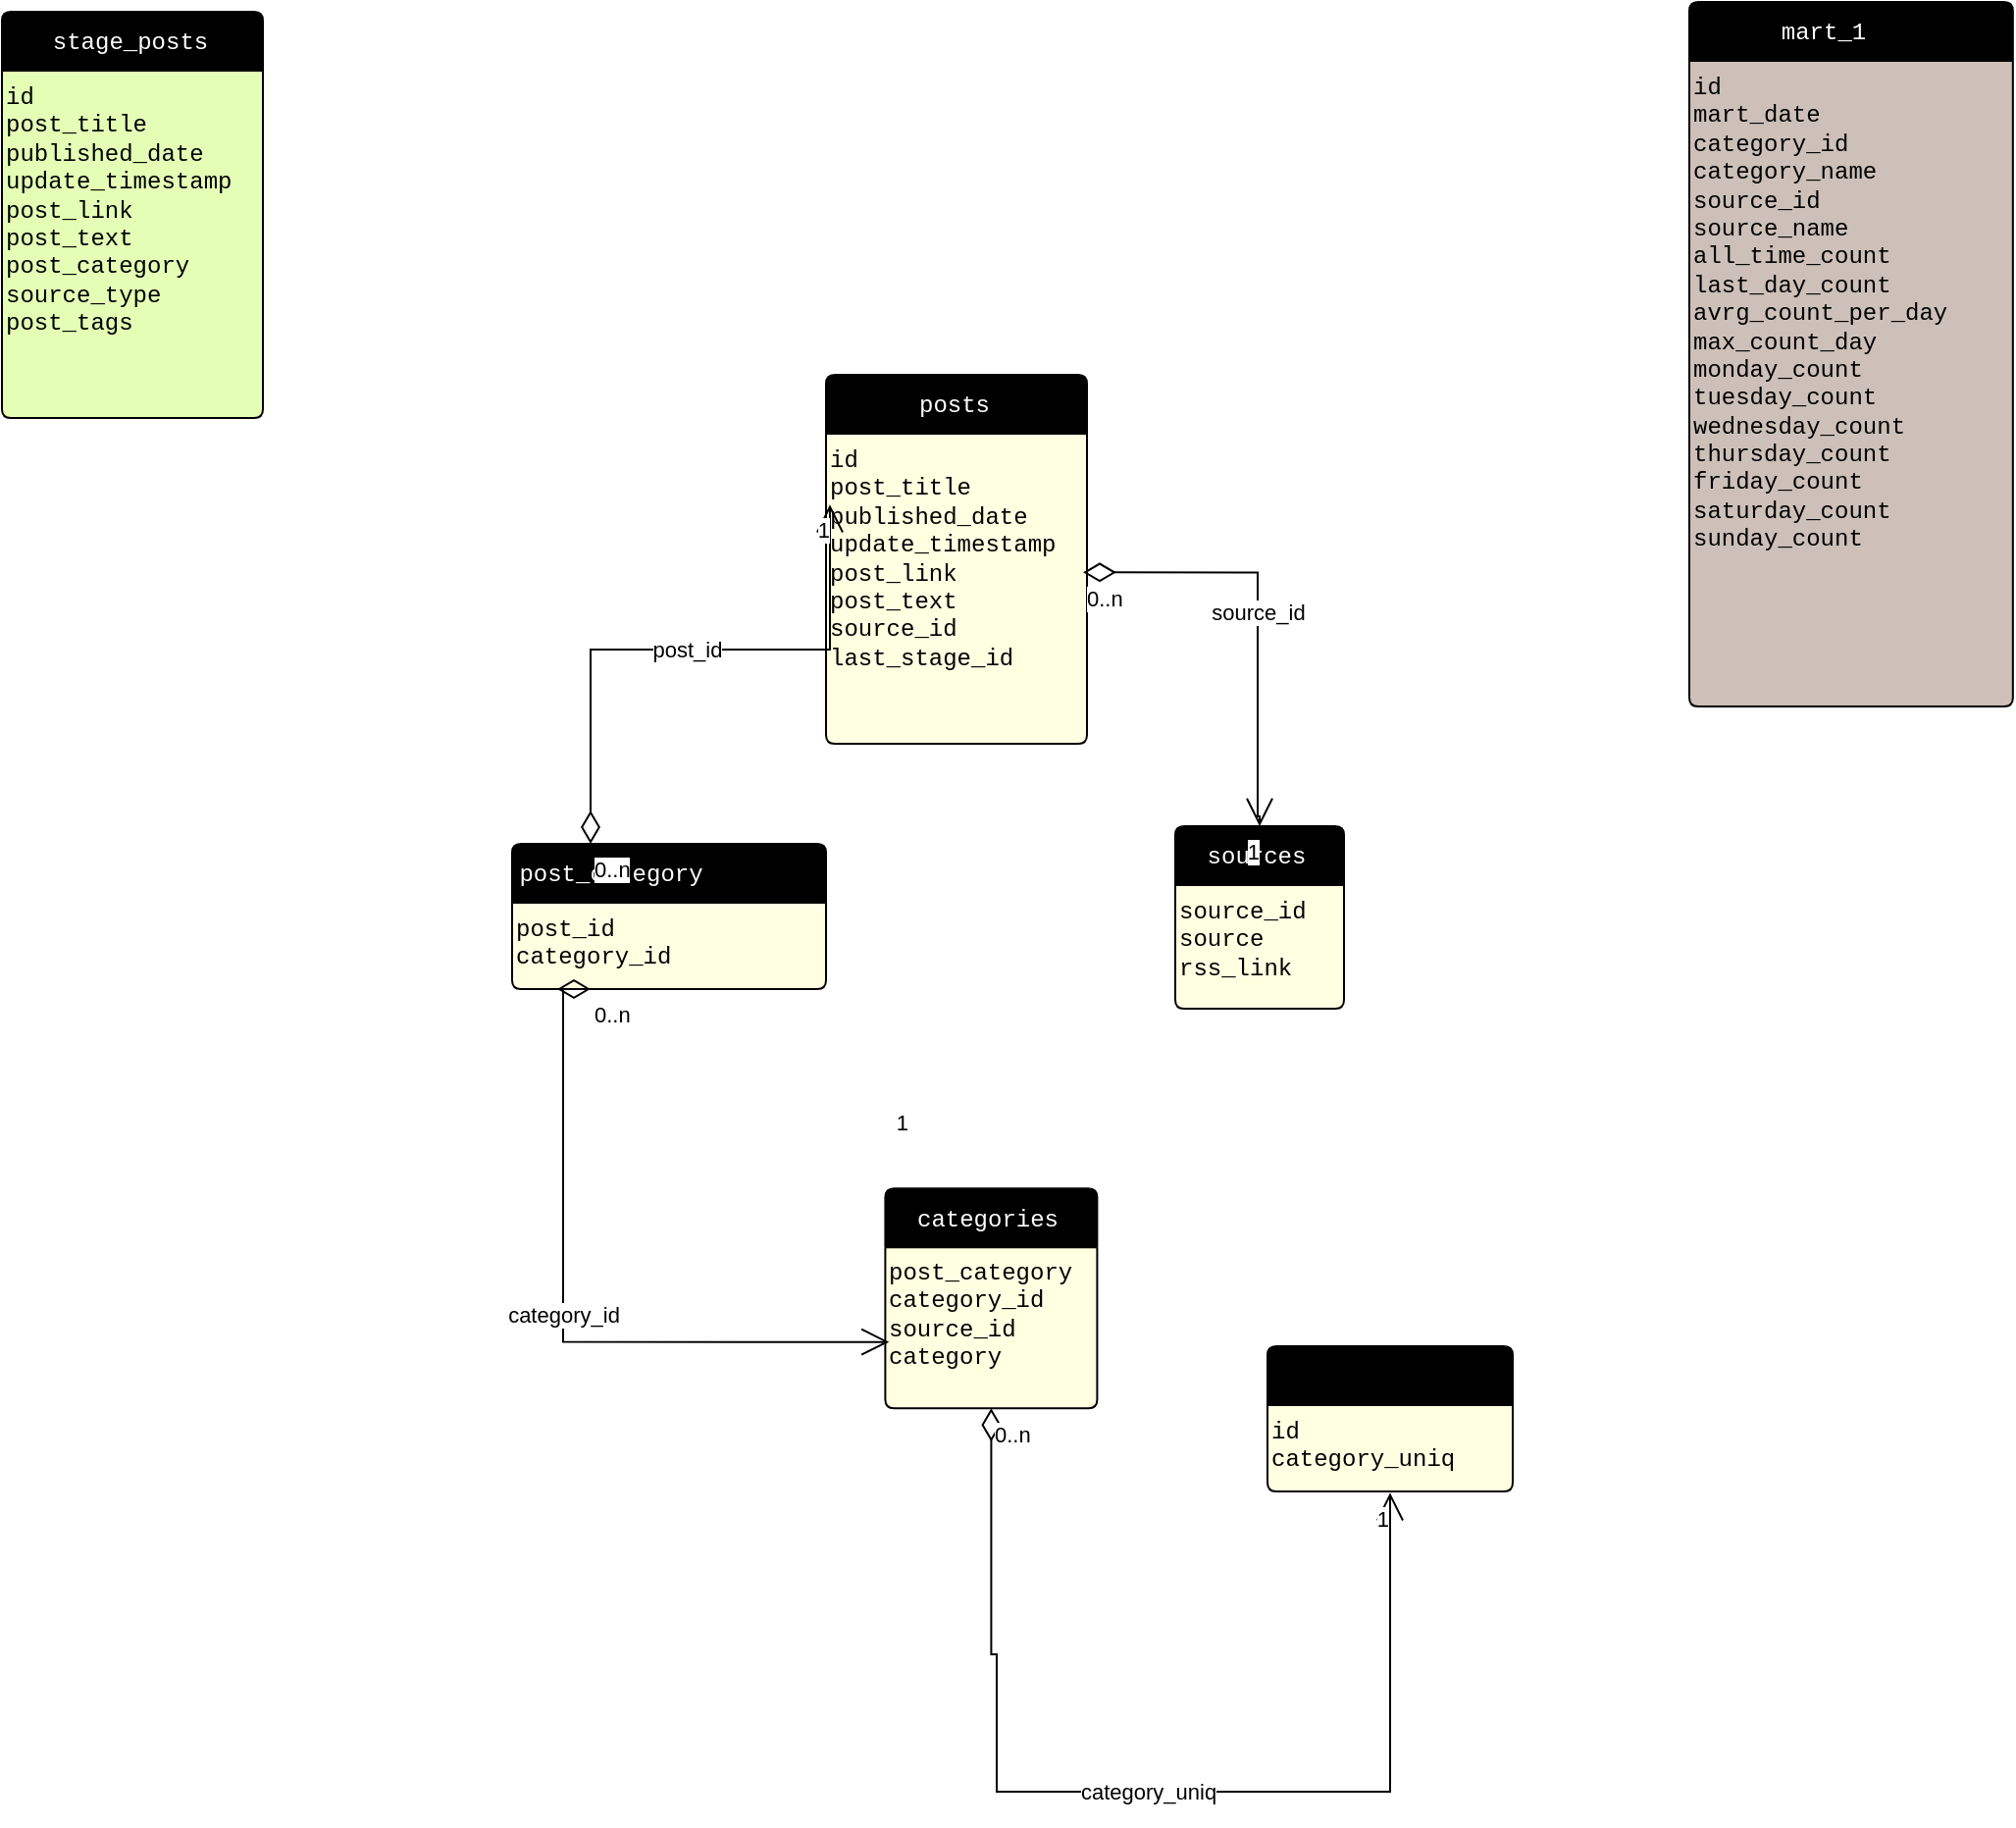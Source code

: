 <mxfile version="20.7.4" type="device"><diagram name="Page 2" id="0"><mxGraphModel dx="1360" dy="837" grid="1" gridSize="10" guides="1" tooltips="1" connect="1" arrows="1" fold="1" page="1" pageScale="1" pageWidth="1100" pageHeight="850" math="0" shadow="0"><root><mxCell id="0"/><mxCell id="1" parent="0"/><mxCell id="2" style="graphMlID=entity0;gradientDirection=east;shape=swimlane;startSize=30;rounded=1;arcSize=5;collapsible=0;fillColor=undefined;strokeColor=#000000;strokeWidth=1.0;swimlaneFillColor=#FFFFE1" parent="1" vertex="1"><mxGeometry x="480.2" y="634.67" width="108" height="112" as="geometry"/></mxCell><mxCell id="0.0.0" value="post_category&lt;br/&gt;category_id&lt;br/&gt;source_id&lt;br/&gt;category&#9;&#9;&#9;&#9;&#9;&#9;" style="text;html=1;spacing=0;align=left;fontFamily=courier;fontSize=12;fontStyle=0;=center;fontColor=#000000" parent="2" vertex="1"><mxGeometry x="2" y="31.668" width="104" height="62" as="geometry"/></mxCell><mxCell id="0.0.1" value="categories" style="text;html=1;spacing=0;align=center;fontFamily=courier;fontSize=12;fontStyle=0;=center;fontColor=#ffffff" parent="2" vertex="1"><mxGeometry y="4" width="104" height="22" as="geometry"/></mxCell><mxCell id="3" style="graphMlID=entity1;gradientDirection=east;shape=swimlane;startSize=30;rounded=1;arcSize=5;collapsible=0;fillColor=undefined;strokeColor=#000000;strokeWidth=1.0;swimlaneFillColor=#FFFFE1" parent="1" vertex="1"><mxGeometry x="675" y="715" width="125" height="74" as="geometry"/></mxCell><mxCell id="0.1.0" value="id&lt;br/&gt;category_uniq&#9;&#9;&#9;&#9;&#9;&#9;" style="text;html=1;spacing=0;align=left;fontFamily=courier;fontSize=12;fontStyle=0;=center;fontColor=#000000" parent="3" vertex="1"><mxGeometry x="2" y="31.668" width="121" height="43" as="geometry"/></mxCell><mxCell id="4" style="graphMlID=entity2;gradientDirection=east;shape=swimlane;startSize=30;rounded=1;arcSize=5;collapsible=0;fillColor=undefined;strokeColor=#000000;strokeWidth=1.0;swimlaneFillColor=#FFFFE1" parent="1" vertex="1"><mxGeometry x="290" y="459" width="160" height="74" as="geometry"/></mxCell><mxCell id="0.2.0" value="post_id&lt;br/&gt;category_id&#9;&#9;&#9;&#9;&#9;&#9;" style="text;html=1;spacing=0;align=left;fontFamily=courier;fontSize=12;fontStyle=0;=center;fontColor=#000000" parent="4" vertex="1"><mxGeometry x="2" y="31.668" width="99" height="5" as="geometry"/></mxCell><mxCell id="0.2.1" value="post_category" style="text;html=1;spacing=0;align=center;fontFamily=courier;fontSize=12;fontStyle=0;=center;fontColor=#ffffff" parent="4" vertex="1"><mxGeometry y="4" width="99" height="22" as="geometry"/></mxCell><mxCell id="5" style="graphMlID=entity3;gradientDirection=east;shape=swimlane;startSize=30;rounded=1;arcSize=5;collapsible=0;fillColor=undefined;strokeColor=#000000;strokeWidth=1.0;swimlaneFillColor=#FFFFE1" parent="1" vertex="1"><mxGeometry x="450" y="220" width="133" height="188" as="geometry"/></mxCell><mxCell id="0.3.0" value="id&lt;br/&gt;post_title&lt;br/&gt;published_date&lt;br/&gt;update_timestamp&lt;br/&gt;post_link&lt;br/&gt;post_text&lt;br/&gt;source_id&lt;br/&gt;last_stage_id&#9;&#9;&#9;&#9;&#9;&#9;" style="text;html=1;spacing=0;align=left;fontFamily=courier;fontSize=12;fontStyle=0;=center;fontColor=#000000" parent="5" vertex="1"><mxGeometry x="2" y="31.668" width="129" height="138" as="geometry"/></mxCell><mxCell id="0.3.1" value="posts" style="text;html=1;spacing=0;align=center;fontFamily=courier;fontSize=12;fontStyle=0;=center;fontColor=#ffffff" parent="5" vertex="1"><mxGeometry y="4" width="129" height="22" as="geometry"/></mxCell><mxCell id="6" style="graphMlID=entity4;gradientDirection=east;shape=swimlane;startSize=30;rounded=1;arcSize=5;collapsible=0;fillColor=undefined;strokeColor=#000000;strokeWidth=1.0;swimlaneFillColor=#FFFFE1" parent="1" vertex="1"><mxGeometry x="628" y="450" width="86" height="93" as="geometry"/></mxCell><mxCell id="0.4.0" value="source_id&lt;br/&gt;source&lt;br/&gt;rss_link&#9;&#9;&#9;&#9;&#9;&#9;" style="text;html=1;spacing=0;align=left;fontFamily=courier;fontSize=12;fontStyle=0;=center;fontColor=#000000" parent="6" vertex="1"><mxGeometry x="2" y="31.668" width="82" height="43" as="geometry"/></mxCell><mxCell id="0.4.1" value="sources" style="text;html=1;spacing=0;align=center;fontFamily=courier;fontSize=12;fontStyle=0;=center;fontColor=#ffffff" parent="6" vertex="1"><mxGeometry y="4" width="82" height="22" as="geometry"/></mxCell><mxCell id="7" style="graphMlID=entity5;gradientDirection=east;shape=swimlane;startSize=30;rounded=1;arcSize=5;collapsible=0;fillColor=undefined;strokeColor=#000000;strokeWidth=1.0;swimlaneFillColor=#CCC0B8" parent="1" vertex="1"><mxGeometry x="890" y="30" width="164.92" height="359" as="geometry"/></mxCell><mxCell id="0.5.0" value="id&lt;br/&gt;mart_date&lt;br/&gt;category_id&lt;br/&gt;category_name&lt;br/&gt;source_id&lt;br/&gt;source_name&lt;br/&gt;all_time_count&lt;br/&gt;last_day_count&lt;br/&gt;avrg_count_per_day&lt;br/&gt;max_count_day&lt;br/&gt;monday_count&lt;br/&gt;tuesday_count&lt;br/&gt;wednesday_count&lt;br/&gt;thursday_count&lt;br/&gt;friday_count&lt;br/&gt;saturday_count&lt;br/&gt;sunday_count&#9;&#9;&#9;&#9;&#9;&#9;" style="text;html=1;spacing=0;align=left;fontFamily=courier;fontSize=12;fontStyle=0;=center;fontColor=#000000" parent="7" vertex="1"><mxGeometry x="2" y="31.668" width="135" height="328" as="geometry"/></mxCell><mxCell id="0.5.1" value="mart_1" style="text;html=1;spacing=0;align=center;fontFamily=courier;fontSize=12;fontStyle=0;=center;fontColor=#ffffff" parent="7" vertex="1"><mxGeometry y="4" width="135" height="22" as="geometry"/></mxCell><mxCell id="8" style="graphMlID=entity6;gradientDirection=east;shape=swimlane;startSize=30;rounded=1;arcSize=5;collapsible=0;fillColor=undefined;strokeColor=#000000;strokeWidth=1.0;swimlaneFillColor=#E4FFB5" parent="1" vertex="1"><mxGeometry x="30" y="35" width="133" height="207" as="geometry"/></mxCell><mxCell id="0.6.0" value="id&lt;br/&gt;post_title&lt;br/&gt;published_date&lt;br/&gt;update_timestamp&lt;br/&gt;post_link&lt;br/&gt;post_text&lt;br/&gt;post_category&lt;br/&gt;source_type&lt;br/&gt;post_tags&#9;&#9;&#9;&#9;&#9;&#9;" style="text;html=1;spacing=0;align=left;fontFamily=courier;fontSize=12;fontStyle=0;=center;fontColor=#000000" parent="8" vertex="1"><mxGeometry x="2" y="31.668" width="129" height="157" as="geometry"/></mxCell><mxCell id="0.6.1" value="stage_posts" style="text;html=1;spacing=0;align=center;fontFamily=courier;fontSize=12;fontStyle=0;=center;fontColor=#ffffff" parent="8" vertex="1"><mxGeometry y="4" width="129" height="22" as="geometry"/></mxCell><mxCell id="qvxcn3pAV9eO28ob73HI-18" value="source_id" style="endArrow=open;html=1;endSize=12;startArrow=diamondThin;startSize=14;startFill=0;edgeStyle=orthogonalEdgeStyle;rounded=0;labelBackgroundColor=default;strokeColor=default;fontFamily=Helvetica;fontSize=11;fontColor=default;shape=connector;exitX=1;exitY=0.5;exitDx=0;exitDy=0;entryX=0.5;entryY=0;entryDx=0;entryDy=0;" edge="1" parent="1" source="0.3.0" target="6"><mxGeometry relative="1" as="geometry"><mxPoint x="690" y="496" as="sourcePoint"/><mxPoint x="670" y="450" as="targetPoint"/><Array as="points"><mxPoint x="670" y="321"/><mxPoint x="670" y="445"/><mxPoint x="671" y="445"/></Array></mxGeometry></mxCell><mxCell id="qvxcn3pAV9eO28ob73HI-19" value="0..n" style="edgeLabel;resizable=0;html=1;align=left;verticalAlign=top;fontFamily=Helvetica;fontSize=11;fontColor=default;" connectable="0" vertex="1" parent="qvxcn3pAV9eO28ob73HI-18"><mxGeometry x="-1" relative="1" as="geometry"/></mxCell><mxCell id="qvxcn3pAV9eO28ob73HI-20" value="1" style="edgeLabel;resizable=0;html=1;align=right;verticalAlign=top;fontFamily=Helvetica;fontSize=11;fontColor=default;" connectable="0" vertex="1" parent="qvxcn3pAV9eO28ob73HI-18"><mxGeometry x="1" relative="1" as="geometry"/></mxCell><mxCell id="qvxcn3pAV9eO28ob73HI-21" value="category_id" style="endArrow=open;html=1;endSize=12;startArrow=diamondThin;startSize=14;startFill=0;edgeStyle=orthogonalEdgeStyle;rounded=0;labelBackgroundColor=default;strokeColor=default;fontFamily=Helvetica;fontSize=11;fontColor=default;shape=connector;exitX=0.25;exitY=1;exitDx=0;exitDy=0;entryX=0;entryY=0.75;entryDx=0;entryDy=0;" edge="1" parent="1" source="4" target="0.0.0"><mxGeometry relative="1" as="geometry"><mxPoint x="356.5" y="740" as="sourcePoint"/><mxPoint x="470" y="822" as="targetPoint"/><Array as="points"><mxPoint x="316" y="713"/></Array></mxGeometry></mxCell><mxCell id="qvxcn3pAV9eO28ob73HI-22" value="0..n" style="edgeLabel;resizable=0;html=1;align=left;verticalAlign=top;fontFamily=Helvetica;fontSize=11;fontColor=default;" connectable="0" vertex="1" parent="qvxcn3pAV9eO28ob73HI-21"><mxGeometry x="-1" relative="1" as="geometry"/></mxCell><mxCell id="qvxcn3pAV9eO28ob73HI-23" value="1" style="edgeLabel;resizable=0;html=1;align=right;verticalAlign=top;fontFamily=Helvetica;fontSize=11;fontColor=default;" connectable="0" vertex="1" parent="qvxcn3pAV9eO28ob73HI-21"><mxGeometry x="1" relative="1" as="geometry"><mxPoint x="10" y="-125" as="offset"/></mxGeometry></mxCell><mxCell id="qvxcn3pAV9eO28ob73HI-24" value="category_uniq" style="endArrow=open;html=1;endSize=12;startArrow=diamondThin;startSize=14;startFill=0;edgeStyle=orthogonalEdgeStyle;rounded=0;labelBackgroundColor=default;strokeColor=default;fontFamily=Helvetica;fontSize=11;fontColor=default;shape=connector;exitX=0.5;exitY=1;exitDx=0;exitDy=0;entryX=0.5;entryY=1;entryDx=0;entryDy=0;" edge="1" parent="1" source="2" target="0.1.0"><mxGeometry relative="1" as="geometry"><mxPoint x="536.5" y="860" as="sourcePoint"/><mxPoint x="650" y="942" as="targetPoint"/><Array as="points"><mxPoint x="537" y="872"/><mxPoint x="537" y="942"/><mxPoint x="738" y="942"/></Array></mxGeometry></mxCell><mxCell id="qvxcn3pAV9eO28ob73HI-25" value="0..n" style="edgeLabel;resizable=0;html=1;align=left;verticalAlign=top;fontFamily=Helvetica;fontSize=11;fontColor=default;" connectable="0" vertex="1" parent="qvxcn3pAV9eO28ob73HI-24"><mxGeometry x="-1" relative="1" as="geometry"/></mxCell><mxCell id="qvxcn3pAV9eO28ob73HI-26" value="1" style="edgeLabel;resizable=0;html=1;align=right;verticalAlign=top;fontFamily=Helvetica;fontSize=11;fontColor=default;" connectable="0" vertex="1" parent="qvxcn3pAV9eO28ob73HI-24"><mxGeometry x="1" relative="1" as="geometry"/></mxCell><mxCell id="qvxcn3pAV9eO28ob73HI-27" value="post_id" style="endArrow=open;html=1;endSize=12;startArrow=diamondThin;startSize=14;startFill=0;edgeStyle=orthogonalEdgeStyle;rounded=0;labelBackgroundColor=default;strokeColor=default;fontFamily=Helvetica;fontSize=11;fontColor=default;shape=connector;exitX=0.25;exitY=0;exitDx=0;exitDy=0;entryX=0;entryY=0.25;entryDx=0;entryDy=0;" edge="1" parent="1" source="4" target="0.3.0"><mxGeometry relative="1" as="geometry"><mxPoint x="391" y="495.67" as="sourcePoint"/><mxPoint x="504.5" y="577.67" as="targetPoint"/><Array as="points"><mxPoint x="330" y="360"/><mxPoint x="452" y="360"/></Array></mxGeometry></mxCell><mxCell id="qvxcn3pAV9eO28ob73HI-28" value="0..n" style="edgeLabel;resizable=0;html=1;align=left;verticalAlign=top;fontFamily=Helvetica;fontSize=11;fontColor=default;" connectable="0" vertex="1" parent="qvxcn3pAV9eO28ob73HI-27"><mxGeometry x="-1" relative="1" as="geometry"/></mxCell><mxCell id="qvxcn3pAV9eO28ob73HI-29" value="1" style="edgeLabel;resizable=0;html=1;align=right;verticalAlign=top;fontFamily=Helvetica;fontSize=11;fontColor=default;" connectable="0" vertex="1" parent="qvxcn3pAV9eO28ob73HI-27"><mxGeometry x="1" relative="1" as="geometry"/></mxCell><mxCell id="0.1.1" value="categories_unique" style="text;html=1;spacing=0;align=center;fontFamily=courier;fontSize=12;fontStyle=0;=center;fontColor=#ffffff" parent="1" vertex="1"><mxGeometry x="790" y="670" width="121" height="22" as="geometry"/></mxCell></root></mxGraphModel></diagram></mxfile>